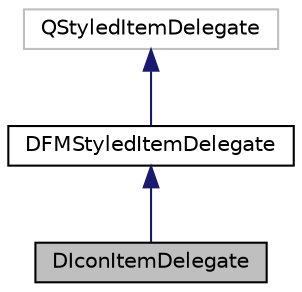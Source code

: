 digraph "DIconItemDelegate"
{
  edge [fontname="Helvetica",fontsize="10",labelfontname="Helvetica",labelfontsize="10"];
  node [fontname="Helvetica",fontsize="10",shape=record];
  Node4 [label="DIconItemDelegate",height=0.2,width=0.4,color="black", fillcolor="grey75", style="filled", fontcolor="black"];
  Node5 -> Node4 [dir="back",color="midnightblue",fontsize="10",style="solid",fontname="Helvetica"];
  Node5 [label="DFMStyledItemDelegate",height=0.2,width=0.4,color="black", fillcolor="white", style="filled",URL="$class_d_f_m_styled_item_delegate.html"];
  Node6 -> Node5 [dir="back",color="midnightblue",fontsize="10",style="solid",fontname="Helvetica"];
  Node6 [label="QStyledItemDelegate",height=0.2,width=0.4,color="grey75", fillcolor="white", style="filled"];
}
